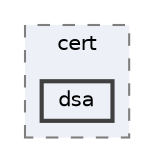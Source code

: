 digraph "include/assets/cert/dsa"
{
 // LATEX_PDF_SIZE
  bgcolor="transparent";
  edge [fontname=Helvetica,fontsize=10,labelfontname=Helvetica,labelfontsize=10];
  node [fontname=Helvetica,fontsize=10,shape=box,height=0.2,width=0.4];
  compound=true
  subgraph clusterdir_5c9bc227d6776714f7522c8a085148df {
    graph [ bgcolor="#edf0f7", pencolor="grey50", label="cert", fontname=Helvetica,fontsize=10 style="filled,dashed", URL="dir_5c9bc227d6776714f7522c8a085148df.html",tooltip=""]
  dir_7390e715e6b2cf85b77cf9516a4f5f64 [label="dsa", fillcolor="#edf0f7", color="grey25", style="filled,bold", URL="dir_7390e715e6b2cf85b77cf9516a4f5f64.html",tooltip=""];
  }
}
